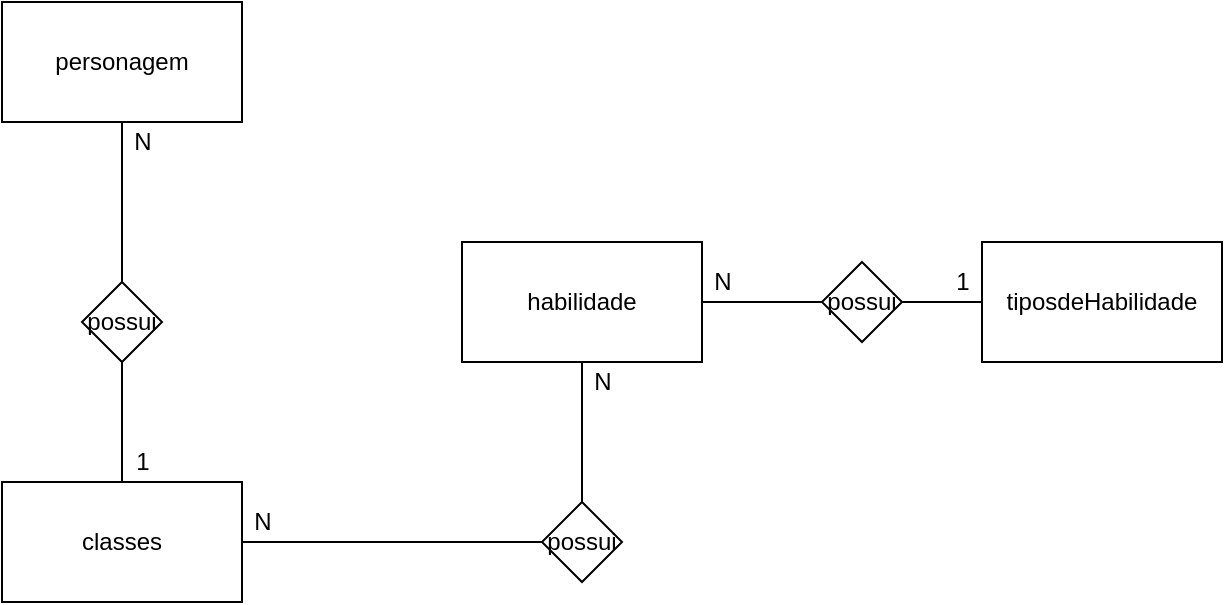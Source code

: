 <mxfile version="14.6.6" type="device" pages="2"><diagram id="qafwWK1RgDUSmhOgYAuR" name="Page-2"><mxGraphModel dx="1422" dy="794" grid="1" gridSize="10" guides="1" tooltips="1" connect="1" arrows="1" fold="1" page="1" pageScale="1" pageWidth="827" pageHeight="1169" math="0" shadow="0"><root><mxCell id="nRY5yetIpuafeM7scttc-0"/><mxCell id="nRY5yetIpuafeM7scttc-1" parent="nRY5yetIpuafeM7scttc-0"/><mxCell id="nRY5yetIpuafeM7scttc-27" value="classes" style="rounded=0;whiteSpace=wrap;html=1;" vertex="1" parent="nRY5yetIpuafeM7scttc-1"><mxGeometry x="200" y="310" width="120" height="60" as="geometry"/></mxCell><mxCell id="nRY5yetIpuafeM7scttc-37" style="edgeStyle=orthogonalEdgeStyle;rounded=0;orthogonalLoop=1;jettySize=auto;html=1;entryX=0.5;entryY=0;entryDx=0;entryDy=0;endArrow=none;endFill=0;" edge="1" parent="nRY5yetIpuafeM7scttc-1" source="nRY5yetIpuafeM7scttc-28" target="nRY5yetIpuafeM7scttc-33"><mxGeometry relative="1" as="geometry"/></mxCell><mxCell id="nRY5yetIpuafeM7scttc-28" value="personagem" style="rounded=0;whiteSpace=wrap;html=1;" vertex="1" parent="nRY5yetIpuafeM7scttc-1"><mxGeometry x="200" y="70" width="120" height="60" as="geometry"/></mxCell><mxCell id="nRY5yetIpuafeM7scttc-39" style="edgeStyle=orthogonalEdgeStyle;rounded=0;orthogonalLoop=1;jettySize=auto;html=1;exitX=0.5;exitY=1;exitDx=0;exitDy=0;endArrow=none;endFill=0;" edge="1" parent="nRY5yetIpuafeM7scttc-1" source="nRY5yetIpuafeM7scttc-29" target="nRY5yetIpuafeM7scttc-34"><mxGeometry relative="1" as="geometry"/></mxCell><mxCell id="nRY5yetIpuafeM7scttc-41" style="edgeStyle=orthogonalEdgeStyle;rounded=0;orthogonalLoop=1;jettySize=auto;html=1;entryX=0;entryY=0.5;entryDx=0;entryDy=0;endArrow=none;endFill=0;" edge="1" parent="nRY5yetIpuafeM7scttc-1" source="nRY5yetIpuafeM7scttc-29" target="nRY5yetIpuafeM7scttc-35"><mxGeometry relative="1" as="geometry"/></mxCell><mxCell id="nRY5yetIpuafeM7scttc-29" value="habilidade" style="rounded=0;whiteSpace=wrap;html=1;" vertex="1" parent="nRY5yetIpuafeM7scttc-1"><mxGeometry x="430" y="190" width="120" height="60" as="geometry"/></mxCell><mxCell id="nRY5yetIpuafeM7scttc-30" value="tiposdeHabilidade" style="rounded=0;whiteSpace=wrap;html=1;" vertex="1" parent="nRY5yetIpuafeM7scttc-1"><mxGeometry x="690" y="190" width="120" height="60" as="geometry"/></mxCell><mxCell id="nRY5yetIpuafeM7scttc-38" style="edgeStyle=orthogonalEdgeStyle;rounded=0;orthogonalLoop=1;jettySize=auto;html=1;exitX=0.5;exitY=1;exitDx=0;exitDy=0;entryX=0.5;entryY=0;entryDx=0;entryDy=0;endArrow=none;endFill=0;" edge="1" parent="nRY5yetIpuafeM7scttc-1" source="nRY5yetIpuafeM7scttc-33" target="nRY5yetIpuafeM7scttc-27"><mxGeometry relative="1" as="geometry"/></mxCell><mxCell id="nRY5yetIpuafeM7scttc-33" value="possui" style="rhombus;whiteSpace=wrap;html=1;" vertex="1" parent="nRY5yetIpuafeM7scttc-1"><mxGeometry x="240" y="210" width="40" height="40" as="geometry"/></mxCell><mxCell id="nRY5yetIpuafeM7scttc-40" style="edgeStyle=orthogonalEdgeStyle;rounded=0;orthogonalLoop=1;jettySize=auto;html=1;exitX=0;exitY=0.5;exitDx=0;exitDy=0;endArrow=none;endFill=0;entryX=1;entryY=0.5;entryDx=0;entryDy=0;" edge="1" parent="nRY5yetIpuafeM7scttc-1" source="nRY5yetIpuafeM7scttc-34" target="nRY5yetIpuafeM7scttc-27"><mxGeometry relative="1" as="geometry"><mxPoint x="340" y="340" as="targetPoint"/></mxGeometry></mxCell><mxCell id="nRY5yetIpuafeM7scttc-34" value="possui" style="rhombus;whiteSpace=wrap;html=1;" vertex="1" parent="nRY5yetIpuafeM7scttc-1"><mxGeometry x="470" y="320" width="40" height="40" as="geometry"/></mxCell><mxCell id="nRY5yetIpuafeM7scttc-42" style="edgeStyle=orthogonalEdgeStyle;rounded=0;orthogonalLoop=1;jettySize=auto;html=1;exitX=1;exitY=0.5;exitDx=0;exitDy=0;entryX=0;entryY=0.5;entryDx=0;entryDy=0;endArrow=none;endFill=0;" edge="1" parent="nRY5yetIpuafeM7scttc-1" source="nRY5yetIpuafeM7scttc-35" target="nRY5yetIpuafeM7scttc-30"><mxGeometry relative="1" as="geometry"/></mxCell><mxCell id="nRY5yetIpuafeM7scttc-35" value="possui" style="rhombus;whiteSpace=wrap;html=1;" vertex="1" parent="nRY5yetIpuafeM7scttc-1"><mxGeometry x="610" y="200" width="40" height="40" as="geometry"/></mxCell><mxCell id="nRY5yetIpuafeM7scttc-43" value="1" style="text;html=1;align=center;verticalAlign=middle;resizable=0;points=[];autosize=1;strokeColor=none;" vertex="1" parent="nRY5yetIpuafeM7scttc-1"><mxGeometry x="670" y="200" width="20" height="20" as="geometry"/></mxCell><mxCell id="nRY5yetIpuafeM7scttc-44" value="1" style="text;html=1;align=center;verticalAlign=middle;resizable=0;points=[];autosize=1;strokeColor=none;" vertex="1" parent="nRY5yetIpuafeM7scttc-1"><mxGeometry x="260" y="290" width="20" height="20" as="geometry"/></mxCell><mxCell id="nRY5yetIpuafeM7scttc-45" value="N" style="text;html=1;align=center;verticalAlign=middle;resizable=0;points=[];autosize=1;strokeColor=none;" vertex="1" parent="nRY5yetIpuafeM7scttc-1"><mxGeometry x="490" y="250" width="20" height="20" as="geometry"/></mxCell><mxCell id="nRY5yetIpuafeM7scttc-46" value="N" style="text;html=1;align=center;verticalAlign=middle;resizable=0;points=[];autosize=1;strokeColor=none;" vertex="1" parent="nRY5yetIpuafeM7scttc-1"><mxGeometry x="260" y="130" width="20" height="20" as="geometry"/></mxCell><mxCell id="nRY5yetIpuafeM7scttc-47" value="N" style="text;html=1;align=center;verticalAlign=middle;resizable=0;points=[];autosize=1;strokeColor=none;" vertex="1" parent="nRY5yetIpuafeM7scttc-1"><mxGeometry x="320" y="320" width="20" height="20" as="geometry"/></mxCell><mxCell id="nRY5yetIpuafeM7scttc-48" value="N" style="text;html=1;align=center;verticalAlign=middle;resizable=0;points=[];autosize=1;strokeColor=none;" vertex="1" parent="nRY5yetIpuafeM7scttc-1"><mxGeometry x="550" y="200" width="20" height="20" as="geometry"/></mxCell></root></mxGraphModel></diagram><diagram id="ewZILA6dHq0OOyicsOYA" name="Page-1"><mxGraphModel dx="1422" dy="794" grid="1" gridSize="10" guides="1" tooltips="1" connect="1" arrows="1" fold="1" page="1" pageScale="1" pageWidth="827" pageHeight="1169" math="0" shadow="0"><root><mxCell id="0"/><mxCell id="1" parent="0"/><mxCell id="4zbKelUJepn_PsujN-Pj-1" value="Table" style="shape=table;startSize=30;container=1;collapsible=1;childLayout=tableLayout;fixedRows=1;rowLines=0;fontStyle=1;align=center;resizeLast=1;" vertex="1" parent="1"><mxGeometry x="320" y="330" width="180" height="160" as="geometry"/></mxCell><mxCell id="4zbKelUJepn_PsujN-Pj-2" value="" style="shape=partialRectangle;collapsible=0;dropTarget=0;pointerEvents=0;fillColor=none;top=0;left=0;bottom=1;right=0;points=[[0,0.5],[1,0.5]];portConstraint=eastwest;" vertex="1" parent="4zbKelUJepn_PsujN-Pj-1"><mxGeometry y="30" width="180" height="30" as="geometry"/></mxCell><mxCell id="4zbKelUJepn_PsujN-Pj-3" value="PK" style="shape=partialRectangle;connectable=0;fillColor=none;top=0;left=0;bottom=0;right=0;fontStyle=1;overflow=hidden;" vertex="1" parent="4zbKelUJepn_PsujN-Pj-2"><mxGeometry width="30" height="30" as="geometry"/></mxCell><mxCell id="4zbKelUJepn_PsujN-Pj-4" value="UniqueID" style="shape=partialRectangle;connectable=0;fillColor=none;top=0;left=0;bottom=0;right=0;align=left;spacingLeft=6;fontStyle=5;overflow=hidden;" vertex="1" parent="4zbKelUJepn_PsujN-Pj-2"><mxGeometry x="30" width="150" height="30" as="geometry"/></mxCell><mxCell id="4zbKelUJepn_PsujN-Pj-5" value="" style="shape=partialRectangle;collapsible=0;dropTarget=0;pointerEvents=0;fillColor=none;top=0;left=0;bottom=0;right=0;points=[[0,0.5],[1,0.5]];portConstraint=eastwest;" vertex="1" parent="4zbKelUJepn_PsujN-Pj-1"><mxGeometry y="60" width="180" height="30" as="geometry"/></mxCell><mxCell id="4zbKelUJepn_PsujN-Pj-6" value="" style="shape=partialRectangle;connectable=0;fillColor=none;top=0;left=0;bottom=0;right=0;editable=1;overflow=hidden;" vertex="1" parent="4zbKelUJepn_PsujN-Pj-5"><mxGeometry width="30" height="30" as="geometry"/></mxCell><mxCell id="4zbKelUJepn_PsujN-Pj-7" value="Row 1" style="shape=partialRectangle;connectable=0;fillColor=none;top=0;left=0;bottom=0;right=0;align=left;spacingLeft=6;overflow=hidden;" vertex="1" parent="4zbKelUJepn_PsujN-Pj-5"><mxGeometry x="30" width="150" height="30" as="geometry"/></mxCell><mxCell id="4zbKelUJepn_PsujN-Pj-8" value="" style="shape=partialRectangle;collapsible=0;dropTarget=0;pointerEvents=0;fillColor=none;top=0;left=0;bottom=0;right=0;points=[[0,0.5],[1,0.5]];portConstraint=eastwest;" vertex="1" parent="4zbKelUJepn_PsujN-Pj-1"><mxGeometry y="90" width="180" height="30" as="geometry"/></mxCell><mxCell id="4zbKelUJepn_PsujN-Pj-9" value="" style="shape=partialRectangle;connectable=0;fillColor=none;top=0;left=0;bottom=0;right=0;editable=1;overflow=hidden;" vertex="1" parent="4zbKelUJepn_PsujN-Pj-8"><mxGeometry width="30" height="30" as="geometry"/></mxCell><mxCell id="4zbKelUJepn_PsujN-Pj-10" value="Row 2" style="shape=partialRectangle;connectable=0;fillColor=none;top=0;left=0;bottom=0;right=0;align=left;spacingLeft=6;overflow=hidden;" vertex="1" parent="4zbKelUJepn_PsujN-Pj-8"><mxGeometry x="30" width="150" height="30" as="geometry"/></mxCell><mxCell id="4zbKelUJepn_PsujN-Pj-11" value="" style="shape=partialRectangle;collapsible=0;dropTarget=0;pointerEvents=0;fillColor=none;top=0;left=0;bottom=0;right=0;points=[[0,0.5],[1,0.5]];portConstraint=eastwest;" vertex="1" parent="4zbKelUJepn_PsujN-Pj-1"><mxGeometry y="120" width="180" height="30" as="geometry"/></mxCell><mxCell id="4zbKelUJepn_PsujN-Pj-12" value="" style="shape=partialRectangle;connectable=0;fillColor=none;top=0;left=0;bottom=0;right=0;editable=1;overflow=hidden;" vertex="1" parent="4zbKelUJepn_PsujN-Pj-11"><mxGeometry width="30" height="30" as="geometry"/></mxCell><mxCell id="4zbKelUJepn_PsujN-Pj-13" value="Row 3" style="shape=partialRectangle;connectable=0;fillColor=none;top=0;left=0;bottom=0;right=0;align=left;spacingLeft=6;overflow=hidden;" vertex="1" parent="4zbKelUJepn_PsujN-Pj-11"><mxGeometry x="30" width="150" height="30" as="geometry"/></mxCell></root></mxGraphModel></diagram></mxfile>